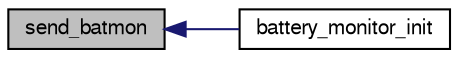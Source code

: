 digraph "send_batmon"
{
  edge [fontname="FreeSans",fontsize="10",labelfontname="FreeSans",labelfontsize="10"];
  node [fontname="FreeSans",fontsize="10",shape=record];
  rankdir="LR";
  Node1 [label="send_batmon",height=0.2,width=0.4,color="black", fillcolor="grey75", style="filled", fontcolor="black"];
  Node1 -> Node2 [dir="back",color="midnightblue",fontsize="10",style="solid",fontname="FreeSans"];
  Node2 [label="battery_monitor_init",height=0.2,width=0.4,color="black", fillcolor="white", style="filled",URL="$battery__monitor_8h.html#ada976116d6f0d114e4c2d3f4b55e3d30",tooltip="Init variables. "];
}
